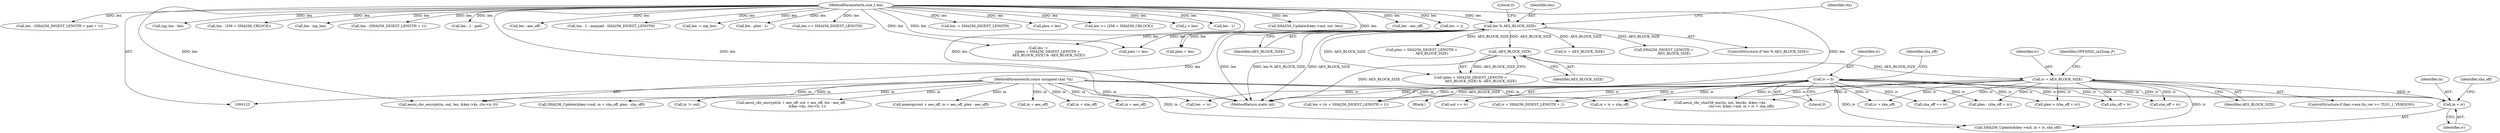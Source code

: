 digraph "0_openssl_68595c0c2886e7942a14f98c17a55a88afb6c292_0@pointer" {
"1000262" [label="(Call,in + iv)"];
"1000126" [label="(MethodParameterIn,const unsigned char *in)"];
"1000209" [label="(Call,iv = AES_BLOCK_SIZE)"];
"1000196" [label="(Call,-AES_BLOCK_SIZE)"];
"1000169" [label="(Call,len % AES_BLOCK_SIZE)"];
"1000127" [label="(MethodParameterIn,size_t len)"];
"1000142" [label="(Call,iv = 0)"];
"1000442" [label="(Call,aesni_cbc_encrypt(in + aes_off, out + aes_off, len - aes_off,\n                              &key->ks, ctx->iv, 1))"];
"1000563" [label="(Call,len < (iv + SHA256_DIGEST_LENGTH + 1))"];
"1000687" [label="(Call,len -= SHA256_DIGEST_LENGTH)"];
"1000412" [label="(Call,plen < len)"];
"1000691" [label="(Call,len >= (256 + SHA256_CBLOCK))"];
"1000190" [label="(Call,(plen + SHA256_DIGEST_LENGTH +\n                   AES_BLOCK_SIZE) & -AES_BLOCK_SIZE)"];
"1000170" [label="(Identifier,len)"];
"1000263" [label="(Identifier,in)"];
"1000127" [label="(MethodParameterIn,size_t len)"];
"1000188" [label="(Call,len !=\n                 ((plen + SHA256_DIGEST_LENGTH +\n                   AES_BLOCK_SIZE) & -AES_BLOCK_SIZE))"];
"1000534" [label="(Call,iv = AES_BLOCK_SIZE)"];
"1000863" [label="(Call,j < len)"];
"1000590" [label="(Call,len - 1)"];
"1000252" [label="(Call,sha_off + iv)"];
"1001935" [label="(Call,SHA256_Update(&key->md, out, len))"];
"1000144" [label="(Literal,0)"];
"1000183" [label="(Call,plen = len)"];
"1000449" [label="(Call,len - aes_off)"];
"1000126" [label="(MethodParameterIn,const unsigned char *in)"];
"1000262" [label="(Call,in + iv)"];
"1000193" [label="(Call,SHA256_DIGEST_LENGTH +\n                   AES_BLOCK_SIZE)"];
"1000359" [label="(Call,memcpy(out + aes_off, in + aes_off, plen - aes_off))"];
"1000727" [label="(Call,len -= j)"];
"1000443" [label="(Call,in + aes_off)"];
"1000634" [label="(Call,len - (SHA256_DIGEST_LENGTH + pad + 1))"];
"1000285" [label="(Call,iv + sha_off)"];
"1000142" [label="(Call,iv = 0)"];
"1000344" [label="(Call,in + sha_off)"];
"1000480" [label="(Call,aesni_cbc_encrypt(in, out, len, &key->ks, ctx->iv, 0))"];
"1000169" [label="(Call,len % AES_BLOCK_SIZE)"];
"1000257" [label="(Call,SHA256_Update(&key->md, in + iv, sha_off))"];
"1000583" [label="(Call,len -= iv)"];
"1000646" [label="(Call,inp_len - len)"];
"1000336" [label="(Call,sha_off += iv)"];
"1000196" [label="(Call,-AES_BLOCK_SIZE)"];
"1000700" [label="(Call,len - (256 + SHA256_CBLOCK))"];
"1001663" [label="(Call,len - inp_len)"];
"1000168" [label="(ControlStructure,if (len % AES_BLOCK_SIZE))"];
"1000176" [label="(Identifier,ctx)"];
"1000363" [label="(Call,in + aes_off)"];
"1000595" [label="(Call,len - (SHA256_DIGEST_LENGTH + 1))"];
"1001889" [label="(Call,len - 1 - pad)"];
"1000128" [label="(Block,)"];
"1001944" [label="(MethodReturn,static int)"];
"1000283" [label="(Call,in + iv + sha_off)"];
"1000210" [label="(Identifier,iv)"];
"1000429" [label="(Call,len - aes_off)"];
"1000264" [label="(Identifier,iv)"];
"1001739" [label="(Call,len - 1 - maxpad - SHA256_DIGEST_LENGTH)"];
"1000211" [label="(Identifier,AES_BLOCK_SIZE)"];
"1000171" [label="(Identifier,AES_BLOCK_SIZE)"];
"1001730" [label="(Call,len -= inp_len)"];
"1000580" [label="(Call,out += iv)"];
"1000173" [label="(Literal,0)"];
"1000407" [label="(Call,len - plen - 1)"];
"1000143" [label="(Identifier,iv)"];
"1000250" [label="(Call,plen - (sha_off + iv))"];
"1001622" [label="(Call,len += SHA256_DIGEST_LENGTH)"];
"1000565" [label="(Call,iv + SHA256_DIGEST_LENGTH + 1)"];
"1000201" [label="(ControlStructure,if (key->aux.tls_ver >= TLS1_1_VERSION))"];
"1000268" [label="(Call,aesni_cbc_sha256_enc(in, out, blocks, &key->ks,\n                                       ctx->iv, &key->md, in + iv + sha_off))"];
"1000191" [label="(Call,plen + SHA256_DIGEST_LENGTH +\n                   AES_BLOCK_SIZE)"];
"1000265" [label="(Identifier,sha_off)"];
"1000147" [label="(Identifier,sha_off)"];
"1000339" [label="(Call,SHA256_Update(&key->md, in + sha_off, plen - sha_off))"];
"1000356" [label="(Call,in != out)"];
"1000216" [label="(Identifier,OPENSSL_ia32cap_P)"];
"1000242" [label="(Call,plen > (sha_off + iv))"];
"1000197" [label="(Identifier,AES_BLOCK_SIZE)"];
"1000244" [label="(Call,sha_off + iv)"];
"1000209" [label="(Call,iv = AES_BLOCK_SIZE)"];
"1000351" [label="(Call,plen != len)"];
"1000262" -> "1000257"  [label="AST: "];
"1000262" -> "1000264"  [label="CFG: "];
"1000263" -> "1000262"  [label="AST: "];
"1000264" -> "1000262"  [label="AST: "];
"1000265" -> "1000262"  [label="CFG: "];
"1000126" -> "1000262"  [label="DDG: in"];
"1000209" -> "1000262"  [label="DDG: iv"];
"1000142" -> "1000262"  [label="DDG: iv"];
"1000126" -> "1000123"  [label="AST: "];
"1000126" -> "1001944"  [label="DDG: in"];
"1000126" -> "1000257"  [label="DDG: in"];
"1000126" -> "1000268"  [label="DDG: in"];
"1000126" -> "1000283"  [label="DDG: in"];
"1000126" -> "1000339"  [label="DDG: in"];
"1000126" -> "1000344"  [label="DDG: in"];
"1000126" -> "1000356"  [label="DDG: in"];
"1000126" -> "1000359"  [label="DDG: in"];
"1000126" -> "1000363"  [label="DDG: in"];
"1000126" -> "1000442"  [label="DDG: in"];
"1000126" -> "1000443"  [label="DDG: in"];
"1000126" -> "1000480"  [label="DDG: in"];
"1000209" -> "1000201"  [label="AST: "];
"1000209" -> "1000211"  [label="CFG: "];
"1000210" -> "1000209"  [label="AST: "];
"1000211" -> "1000209"  [label="AST: "];
"1000216" -> "1000209"  [label="CFG: "];
"1000209" -> "1001944"  [label="DDG: AES_BLOCK_SIZE"];
"1000196" -> "1000209"  [label="DDG: AES_BLOCK_SIZE"];
"1000209" -> "1000242"  [label="DDG: iv"];
"1000209" -> "1000244"  [label="DDG: iv"];
"1000209" -> "1000250"  [label="DDG: iv"];
"1000209" -> "1000252"  [label="DDG: iv"];
"1000209" -> "1000257"  [label="DDG: iv"];
"1000209" -> "1000268"  [label="DDG: iv"];
"1000209" -> "1000283"  [label="DDG: iv"];
"1000209" -> "1000285"  [label="DDG: iv"];
"1000209" -> "1000336"  [label="DDG: iv"];
"1000196" -> "1000190"  [label="AST: "];
"1000196" -> "1000197"  [label="CFG: "];
"1000197" -> "1000196"  [label="AST: "];
"1000190" -> "1000196"  [label="CFG: "];
"1000196" -> "1001944"  [label="DDG: AES_BLOCK_SIZE"];
"1000196" -> "1000190"  [label="DDG: AES_BLOCK_SIZE"];
"1000169" -> "1000196"  [label="DDG: AES_BLOCK_SIZE"];
"1000169" -> "1000168"  [label="AST: "];
"1000169" -> "1000171"  [label="CFG: "];
"1000170" -> "1000169"  [label="AST: "];
"1000171" -> "1000169"  [label="AST: "];
"1000173" -> "1000169"  [label="CFG: "];
"1000176" -> "1000169"  [label="CFG: "];
"1000169" -> "1001944"  [label="DDG: len % AES_BLOCK_SIZE"];
"1000169" -> "1001944"  [label="DDG: AES_BLOCK_SIZE"];
"1000169" -> "1001944"  [label="DDG: len"];
"1000127" -> "1000169"  [label="DDG: len"];
"1000169" -> "1000183"  [label="DDG: len"];
"1000169" -> "1000188"  [label="DDG: len"];
"1000169" -> "1000190"  [label="DDG: AES_BLOCK_SIZE"];
"1000169" -> "1000191"  [label="DDG: AES_BLOCK_SIZE"];
"1000169" -> "1000193"  [label="DDG: AES_BLOCK_SIZE"];
"1000169" -> "1000351"  [label="DDG: len"];
"1000169" -> "1000480"  [label="DDG: len"];
"1000169" -> "1000534"  [label="DDG: AES_BLOCK_SIZE"];
"1000127" -> "1000123"  [label="AST: "];
"1000127" -> "1001944"  [label="DDG: len"];
"1000127" -> "1000183"  [label="DDG: len"];
"1000127" -> "1000188"  [label="DDG: len"];
"1000127" -> "1000351"  [label="DDG: len"];
"1000127" -> "1000407"  [label="DDG: len"];
"1000127" -> "1000412"  [label="DDG: len"];
"1000127" -> "1000429"  [label="DDG: len"];
"1000127" -> "1000449"  [label="DDG: len"];
"1000127" -> "1000480"  [label="DDG: len"];
"1000127" -> "1000563"  [label="DDG: len"];
"1000127" -> "1000583"  [label="DDG: len"];
"1000127" -> "1000590"  [label="DDG: len"];
"1000127" -> "1000595"  [label="DDG: len"];
"1000127" -> "1000634"  [label="DDG: len"];
"1000127" -> "1000646"  [label="DDG: len"];
"1000127" -> "1000687"  [label="DDG: len"];
"1000127" -> "1000691"  [label="DDG: len"];
"1000127" -> "1000700"  [label="DDG: len"];
"1000127" -> "1000727"  [label="DDG: len"];
"1000127" -> "1000863"  [label="DDG: len"];
"1000127" -> "1001622"  [label="DDG: len"];
"1000127" -> "1001663"  [label="DDG: len"];
"1000127" -> "1001730"  [label="DDG: len"];
"1000127" -> "1001739"  [label="DDG: len"];
"1000127" -> "1001889"  [label="DDG: len"];
"1000127" -> "1001935"  [label="DDG: len"];
"1000142" -> "1000128"  [label="AST: "];
"1000142" -> "1000144"  [label="CFG: "];
"1000143" -> "1000142"  [label="AST: "];
"1000144" -> "1000142"  [label="AST: "];
"1000147" -> "1000142"  [label="CFG: "];
"1000142" -> "1001944"  [label="DDG: iv"];
"1000142" -> "1000242"  [label="DDG: iv"];
"1000142" -> "1000244"  [label="DDG: iv"];
"1000142" -> "1000250"  [label="DDG: iv"];
"1000142" -> "1000252"  [label="DDG: iv"];
"1000142" -> "1000257"  [label="DDG: iv"];
"1000142" -> "1000268"  [label="DDG: iv"];
"1000142" -> "1000283"  [label="DDG: iv"];
"1000142" -> "1000285"  [label="DDG: iv"];
"1000142" -> "1000336"  [label="DDG: iv"];
"1000142" -> "1000563"  [label="DDG: iv"];
"1000142" -> "1000565"  [label="DDG: iv"];
"1000142" -> "1000580"  [label="DDG: iv"];
"1000142" -> "1000583"  [label="DDG: iv"];
}

